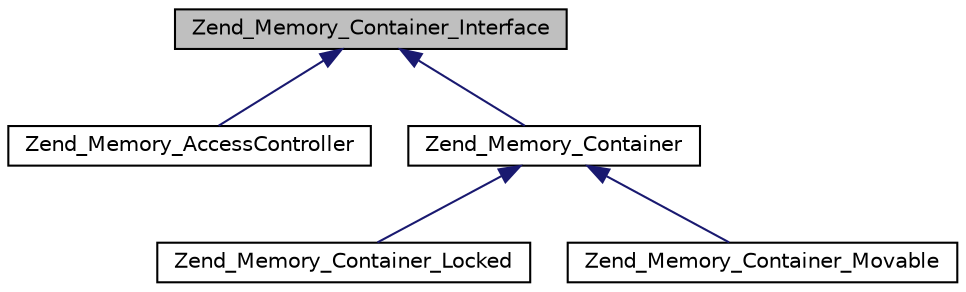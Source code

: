 digraph G
{
  edge [fontname="Helvetica",fontsize="10",labelfontname="Helvetica",labelfontsize="10"];
  node [fontname="Helvetica",fontsize="10",shape=record];
  Node1 [label="Zend_Memory_Container_Interface",height=0.2,width=0.4,color="black", fillcolor="grey75", style="filled" fontcolor="black"];
  Node1 -> Node2 [dir="back",color="midnightblue",fontsize="10",style="solid",fontname="Helvetica"];
  Node2 [label="Zend_Memory_AccessController",height=0.2,width=0.4,color="black", fillcolor="white", style="filled",URL="$class_zend___memory___access_controller.html"];
  Node1 -> Node3 [dir="back",color="midnightblue",fontsize="10",style="solid",fontname="Helvetica"];
  Node3 [label="Zend_Memory_Container",height=0.2,width=0.4,color="black", fillcolor="white", style="filled",URL="$class_zend___memory___container.html"];
  Node3 -> Node4 [dir="back",color="midnightblue",fontsize="10",style="solid",fontname="Helvetica"];
  Node4 [label="Zend_Memory_Container_Locked",height=0.2,width=0.4,color="black", fillcolor="white", style="filled",URL="$class_zend___memory___container___locked.html"];
  Node3 -> Node5 [dir="back",color="midnightblue",fontsize="10",style="solid",fontname="Helvetica"];
  Node5 [label="Zend_Memory_Container_Movable",height=0.2,width=0.4,color="black", fillcolor="white", style="filled",URL="$class_zend___memory___container___movable.html"];
}
